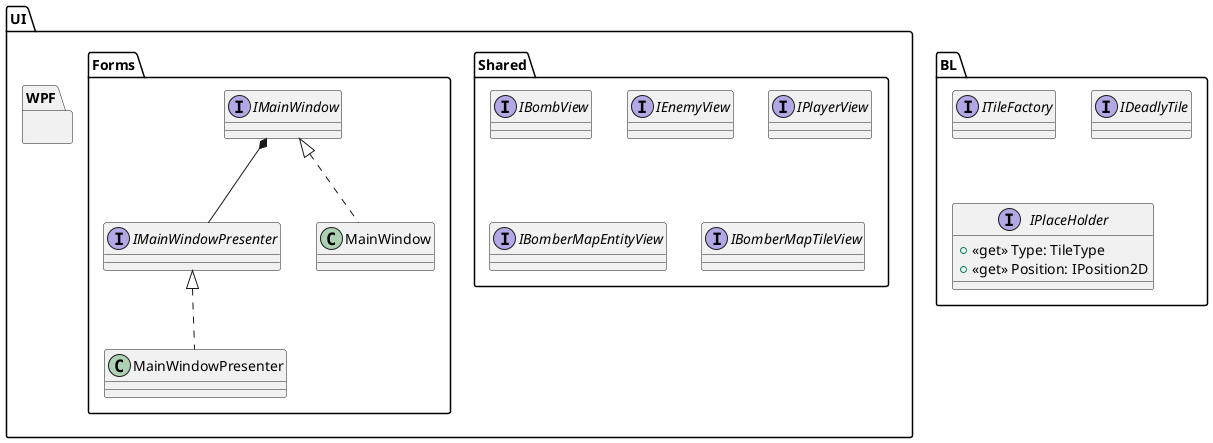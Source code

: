 @startuml Bomber

namespace UI.Shared {

interface IBombView {

}

interface IEnemyView {

}

interface IPlayerView {

}

interface IBomberMapEntityView {

}

interface IBomberMapTileView {

}

}

namespace UI.Forms {
	
interface IMainWindow{

}

interface IMainWindowPresenter {

}

class MainWindow implements IMainWindow {

}

class MainWindowPresenter implements IMainWindowPresenter {

}

IMainWindow *-- IMainWindowPresenter

}

namespace UI.WPF {

}

namespace BL {

interface ITileFactory {

}

interface IDeadlyTile {

}

interface IPlaceHolder {
	+ <<get>> Type: TileType
	+ <<get>> Position: IPosition2D
}

}
@enduml